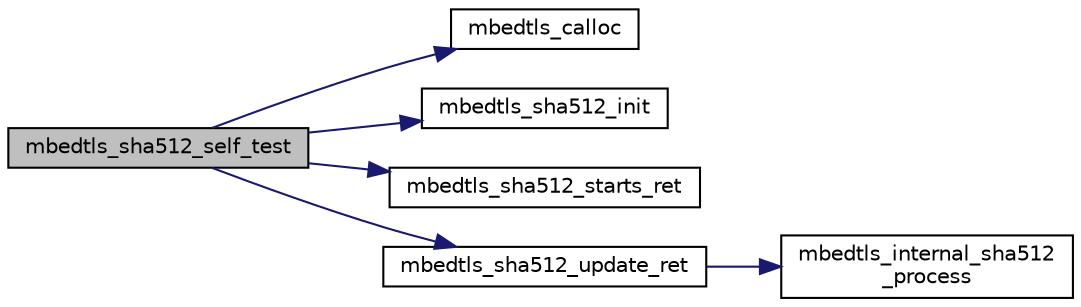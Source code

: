 digraph "mbedtls_sha512_self_test"
{
 // LATEX_PDF_SIZE
  edge [fontname="Helvetica",fontsize="10",labelfontname="Helvetica",labelfontsize="10"];
  node [fontname="Helvetica",fontsize="10",shape=record];
  rankdir="LR";
  Node1 [label="mbedtls_sha512_self_test",height=0.2,width=0.4,color="black", fillcolor="grey75", style="filled", fontcolor="black",tooltip="The SHA-384 or SHA-512 checkup routine."];
  Node1 -> Node2 [color="midnightblue",fontsize="10",style="solid",fontname="Helvetica"];
  Node2 [label="mbedtls_calloc",height=0.2,width=0.4,color="black", fillcolor="white", style="filled",URL="$dc/d3f/platform_8c.html#a065dcb25fe2c4492a910bec761400ebe",tooltip=" "];
  Node1 -> Node3 [color="midnightblue",fontsize="10",style="solid",fontname="Helvetica"];
  Node3 [label="mbedtls_sha512_init",height=0.2,width=0.4,color="black", fillcolor="white", style="filled",URL="$df/dd2/sha512_8c.html#afefd852a76626e45968b79b70642f3bc",tooltip="This function initializes a SHA-512 context."];
  Node1 -> Node4 [color="midnightblue",fontsize="10",style="solid",fontname="Helvetica"];
  Node4 [label="mbedtls_sha512_starts_ret",height=0.2,width=0.4,color="black", fillcolor="white", style="filled",URL="$df/dd2/sha512_8c.html#a7d4b5829bf66a88a51d8bfc89ce3247d",tooltip="This function starts a SHA-384 or SHA-512 checksum calculation."];
  Node1 -> Node5 [color="midnightblue",fontsize="10",style="solid",fontname="Helvetica"];
  Node5 [label="mbedtls_sha512_update_ret",height=0.2,width=0.4,color="black", fillcolor="white", style="filled",URL="$df/dd2/sha512_8c.html#acf34a07245ab35e4d1dbd94a88f71fc3",tooltip="This function feeds an input buffer into an ongoing SHA-512 checksum calculation."];
  Node5 -> Node6 [color="midnightblue",fontsize="10",style="solid",fontname="Helvetica"];
  Node6 [label="mbedtls_internal_sha512\l_process",height=0.2,width=0.4,color="black", fillcolor="white", style="filled",URL="$df/dd2/sha512_8c.html#a2444643f71eb582c81a60c4dfd04f894",tooltip="This function processes a single data block within the ongoing SHA-512 computation."];
}
